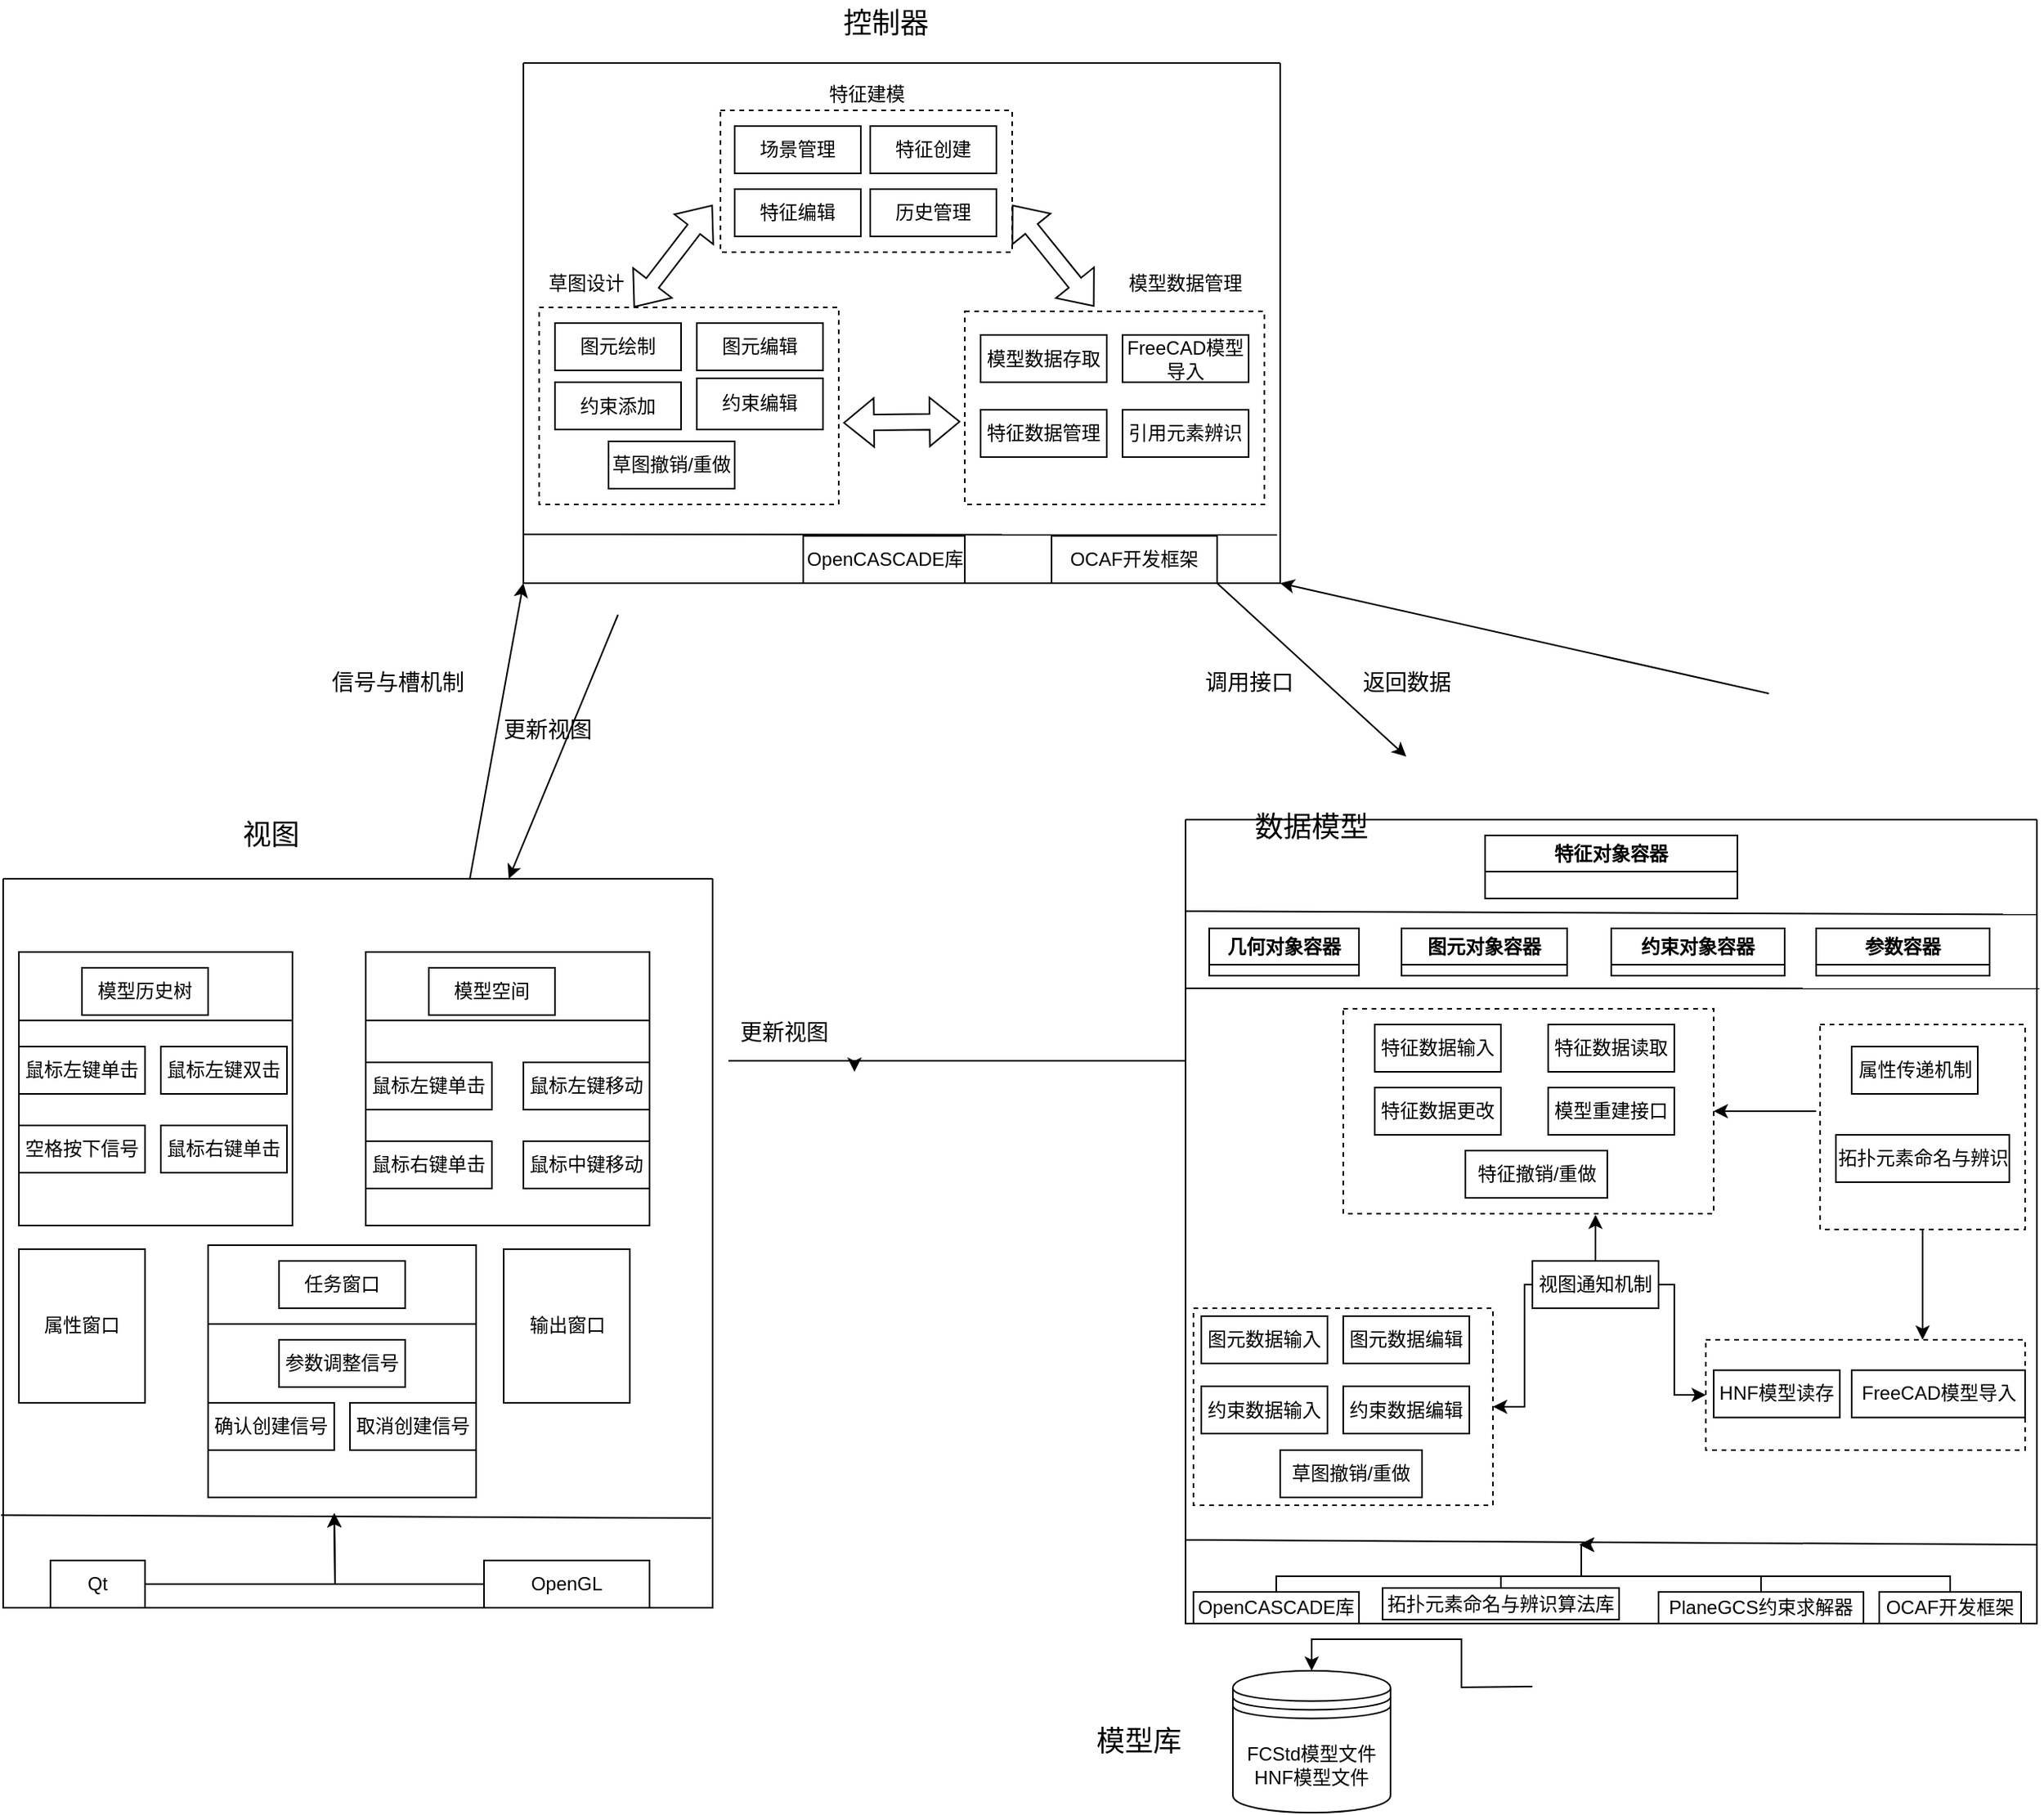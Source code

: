 <mxfile version="22.1.17" type="github">
  <diagram name="第 1 页" id="5badEJanhhTlUeLxTdYi">
    <mxGraphModel dx="2367" dy="1862" grid="1" gridSize="10" guides="1" tooltips="1" connect="1" arrows="1" fold="1" page="1" pageScale="1" pageWidth="827" pageHeight="1169" math="0" shadow="0">
      <root>
        <mxCell id="0" />
        <mxCell id="1" parent="0" />
        <mxCell id="2F7c7GaDgsHqWVN50e-c-2" value="" style="swimlane;startSize=0;" parent="1" vertex="1">
          <mxGeometry x="-50" y="537.5" width="450" height="462.5" as="geometry">
            <mxRectangle x="70" y="400" width="50" height="40" as="alternateBounds" />
          </mxGeometry>
        </mxCell>
        <mxCell id="2F7c7GaDgsHqWVN50e-c-10" value="输出窗口" style="rounded=0;whiteSpace=wrap;html=1;" parent="2F7c7GaDgsHqWVN50e-c-2" vertex="1">
          <mxGeometry x="317.5" y="235" width="80" height="97.5" as="geometry" />
        </mxCell>
        <mxCell id="2F7c7GaDgsHqWVN50e-c-117" value="Qt" style="rounded=0;whiteSpace=wrap;html=1;" parent="2F7c7GaDgsHqWVN50e-c-2" vertex="1">
          <mxGeometry x="30" y="432.5" width="60" height="30" as="geometry" />
        </mxCell>
        <mxCell id="2F7c7GaDgsHqWVN50e-c-118" value="OpenGL" style="rounded=0;whiteSpace=wrap;html=1;" parent="2F7c7GaDgsHqWVN50e-c-2" vertex="1">
          <mxGeometry x="305" y="432.5" width="105" height="30" as="geometry" />
        </mxCell>
        <mxCell id="QI9Zr6lK3Zr6trMXwhjR-2" value="属性窗口" style="rounded=0;whiteSpace=wrap;html=1;" parent="2F7c7GaDgsHqWVN50e-c-2" vertex="1">
          <mxGeometry x="10" y="235" width="80" height="97.5" as="geometry" />
        </mxCell>
        <mxCell id="TGpihLxyfp2Zj1cKf1YJ-5" value="" style="whiteSpace=wrap;html=1;aspect=fixed;" vertex="1" parent="2F7c7GaDgsHqWVN50e-c-2">
          <mxGeometry x="10" y="46.5" width="173.5" height="173.5" as="geometry" />
        </mxCell>
        <mxCell id="2F7c7GaDgsHqWVN50e-c-9" value="模型历史树" style="rounded=0;whiteSpace=wrap;html=1;" parent="2F7c7GaDgsHqWVN50e-c-2" vertex="1">
          <mxGeometry x="50" y="56.5" width="80" height="30" as="geometry" />
        </mxCell>
        <mxCell id="TGpihLxyfp2Zj1cKf1YJ-6" value="鼠标左键单击" style="rounded=0;whiteSpace=wrap;html=1;" vertex="1" parent="2F7c7GaDgsHqWVN50e-c-2">
          <mxGeometry x="10" y="106.5" width="80" height="30" as="geometry" />
        </mxCell>
        <mxCell id="TGpihLxyfp2Zj1cKf1YJ-7" value="鼠标左键双击" style="rounded=0;whiteSpace=wrap;html=1;" vertex="1" parent="2F7c7GaDgsHqWVN50e-c-2">
          <mxGeometry x="100" y="106.5" width="80" height="30" as="geometry" />
        </mxCell>
        <mxCell id="TGpihLxyfp2Zj1cKf1YJ-8" value="空格按下信号" style="rounded=0;whiteSpace=wrap;html=1;" vertex="1" parent="2F7c7GaDgsHqWVN50e-c-2">
          <mxGeometry x="10" y="156.5" width="80" height="30" as="geometry" />
        </mxCell>
        <mxCell id="TGpihLxyfp2Zj1cKf1YJ-9" value="鼠标右键单击" style="rounded=0;whiteSpace=wrap;html=1;" vertex="1" parent="2F7c7GaDgsHqWVN50e-c-2">
          <mxGeometry x="100" y="156.5" width="80" height="30" as="geometry" />
        </mxCell>
        <mxCell id="TGpihLxyfp2Zj1cKf1YJ-10" value="" style="endArrow=none;html=1;rounded=0;exitX=0;exitY=0.25;exitDx=0;exitDy=0;entryX=1;entryY=0.25;entryDx=0;entryDy=0;" edge="1" parent="2F7c7GaDgsHqWVN50e-c-2" source="TGpihLxyfp2Zj1cKf1YJ-5" target="TGpihLxyfp2Zj1cKf1YJ-5">
          <mxGeometry width="50" height="50" relative="1" as="geometry">
            <mxPoint x="60" y="146.5" as="sourcePoint" />
            <mxPoint x="110" y="96.5" as="targetPoint" />
          </mxGeometry>
        </mxCell>
        <mxCell id="TGpihLxyfp2Zj1cKf1YJ-14" value="" style="rounded=0;whiteSpace=wrap;html=1;" vertex="1" parent="2F7c7GaDgsHqWVN50e-c-2">
          <mxGeometry x="230" y="46.5" width="180" height="173.5" as="geometry" />
        </mxCell>
        <mxCell id="2F7c7GaDgsHqWVN50e-c-8" value="模型空间" style="rounded=0;whiteSpace=wrap;html=1;" parent="2F7c7GaDgsHqWVN50e-c-2" vertex="1">
          <mxGeometry x="270" y="56.5" width="80" height="30" as="geometry" />
        </mxCell>
        <mxCell id="TGpihLxyfp2Zj1cKf1YJ-16" value="鼠标左键单击" style="rounded=0;whiteSpace=wrap;html=1;" vertex="1" parent="2F7c7GaDgsHqWVN50e-c-2">
          <mxGeometry x="230" y="116.5" width="80" height="30" as="geometry" />
        </mxCell>
        <mxCell id="TGpihLxyfp2Zj1cKf1YJ-17" value="鼠标右键单击" style="rounded=0;whiteSpace=wrap;html=1;" vertex="1" parent="2F7c7GaDgsHqWVN50e-c-2">
          <mxGeometry x="230" y="166.5" width="80" height="30" as="geometry" />
        </mxCell>
        <mxCell id="TGpihLxyfp2Zj1cKf1YJ-25" value="鼠标左键移动" style="rounded=0;whiteSpace=wrap;html=1;" vertex="1" parent="2F7c7GaDgsHqWVN50e-c-2">
          <mxGeometry x="330" y="116.5" width="80" height="30" as="geometry" />
        </mxCell>
        <mxCell id="TGpihLxyfp2Zj1cKf1YJ-26" value="鼠标中键移动" style="rounded=0;whiteSpace=wrap;html=1;" vertex="1" parent="2F7c7GaDgsHqWVN50e-c-2">
          <mxGeometry x="330" y="166.5" width="80" height="30" as="geometry" />
        </mxCell>
        <mxCell id="TGpihLxyfp2Zj1cKf1YJ-29" value="" style="endArrow=none;html=1;rounded=0;exitX=1;exitY=0.25;exitDx=0;exitDy=0;entryX=0;entryY=0.25;entryDx=0;entryDy=0;" edge="1" parent="2F7c7GaDgsHqWVN50e-c-2" source="TGpihLxyfp2Zj1cKf1YJ-14" target="TGpihLxyfp2Zj1cKf1YJ-14">
          <mxGeometry width="50" height="50" relative="1" as="geometry">
            <mxPoint x="270" y="145.789" as="sourcePoint" />
            <mxPoint x="270" y="95.789" as="targetPoint" />
          </mxGeometry>
        </mxCell>
        <mxCell id="TGpihLxyfp2Zj1cKf1YJ-19" value="" style="rounded=0;whiteSpace=wrap;html=1;" vertex="1" parent="2F7c7GaDgsHqWVN50e-c-2">
          <mxGeometry x="130" y="232.5" width="170" height="160" as="geometry" />
        </mxCell>
        <mxCell id="2F7c7GaDgsHqWVN50e-c-11" value="任务窗口" style="rounded=0;whiteSpace=wrap;html=1;" parent="2F7c7GaDgsHqWVN50e-c-2" vertex="1">
          <mxGeometry x="175" y="242.5" width="80" height="30" as="geometry" />
        </mxCell>
        <mxCell id="TGpihLxyfp2Zj1cKf1YJ-20" value="" style="endArrow=none;html=1;rounded=0;exitX=0;exitY=0.5;exitDx=0;exitDy=0;entryX=1;entryY=0.5;entryDx=0;entryDy=0;" edge="1" parent="2F7c7GaDgsHqWVN50e-c-2">
          <mxGeometry width="50" height="50" relative="1" as="geometry">
            <mxPoint x="130.0" y="282.5" as="sourcePoint" />
            <mxPoint x="300.0" y="282.5" as="targetPoint" />
          </mxGeometry>
        </mxCell>
        <mxCell id="TGpihLxyfp2Zj1cKf1YJ-22" value="参数调整信号" style="rounded=0;whiteSpace=wrap;html=1;" vertex="1" parent="2F7c7GaDgsHqWVN50e-c-2">
          <mxGeometry x="175" y="292.5" width="80" height="30" as="geometry" />
        </mxCell>
        <mxCell id="TGpihLxyfp2Zj1cKf1YJ-23" value="确认创建信号" style="rounded=0;whiteSpace=wrap;html=1;" vertex="1" parent="2F7c7GaDgsHqWVN50e-c-2">
          <mxGeometry x="130" y="332.5" width="80" height="30" as="geometry" />
        </mxCell>
        <mxCell id="TGpihLxyfp2Zj1cKf1YJ-24" value="取消创建信号" style="rounded=0;whiteSpace=wrap;html=1;" vertex="1" parent="2F7c7GaDgsHqWVN50e-c-2">
          <mxGeometry x="220" y="332.5" width="80" height="30" as="geometry" />
        </mxCell>
        <mxCell id="TGpihLxyfp2Zj1cKf1YJ-37" value="" style="endArrow=classic;html=1;rounded=0;exitX=1;exitY=0.5;exitDx=0;exitDy=0;edgeStyle=orthogonalEdgeStyle;" edge="1" parent="2F7c7GaDgsHqWVN50e-c-2" source="2F7c7GaDgsHqWVN50e-c-117">
          <mxGeometry width="50" height="50" relative="1" as="geometry">
            <mxPoint x="120" y="472.5" as="sourcePoint" />
            <mxPoint x="210" y="402.5" as="targetPoint" />
          </mxGeometry>
        </mxCell>
        <mxCell id="2F7c7GaDgsHqWVN50e-c-3" value="" style="swimlane;startSize=0;" parent="1" vertex="1">
          <mxGeometry x="280" y="20" width="480" height="330" as="geometry">
            <mxRectangle x="10" y="300" width="50" height="40" as="alternateBounds" />
          </mxGeometry>
        </mxCell>
        <mxCell id="2F7c7GaDgsHqWVN50e-c-57" value="" style="rounded=0;whiteSpace=wrap;html=1;dashed=1;" parent="2F7c7GaDgsHqWVN50e-c-3" vertex="1">
          <mxGeometry x="125" y="30" width="185" height="90" as="geometry" />
        </mxCell>
        <mxCell id="2F7c7GaDgsHqWVN50e-c-58" value="场景管理" style="rounded=0;whiteSpace=wrap;html=1;" parent="2F7c7GaDgsHqWVN50e-c-3" vertex="1">
          <mxGeometry x="134" y="40" width="80" height="30" as="geometry" />
        </mxCell>
        <mxCell id="2F7c7GaDgsHqWVN50e-c-59" value="历史管理" style="rounded=0;whiteSpace=wrap;html=1;" parent="2F7c7GaDgsHqWVN50e-c-3" vertex="1">
          <mxGeometry x="220" y="80" width="80" height="30" as="geometry" />
        </mxCell>
        <mxCell id="2F7c7GaDgsHqWVN50e-c-60" value="特征创建" style="rounded=0;whiteSpace=wrap;html=1;" parent="2F7c7GaDgsHqWVN50e-c-3" vertex="1">
          <mxGeometry x="220" y="40" width="80" height="30" as="geometry" />
        </mxCell>
        <mxCell id="2F7c7GaDgsHqWVN50e-c-61" value="特征编辑" style="rounded=0;whiteSpace=wrap;html=1;" parent="2F7c7GaDgsHqWVN50e-c-3" vertex="1">
          <mxGeometry x="134" y="80" width="80" height="30" as="geometry" />
        </mxCell>
        <mxCell id="2F7c7GaDgsHqWVN50e-c-70" value="草图设计" style="text;html=1;strokeColor=none;fillColor=none;align=center;verticalAlign=middle;whiteSpace=wrap;rounded=0;" parent="2F7c7GaDgsHqWVN50e-c-3" vertex="1">
          <mxGeometry x="10" y="125" width="60" height="30" as="geometry" />
        </mxCell>
        <mxCell id="2F7c7GaDgsHqWVN50e-c-71" value="模型数据管理" style="text;html=1;strokeColor=none;fillColor=none;align=center;verticalAlign=middle;whiteSpace=wrap;rounded=0;" parent="2F7c7GaDgsHqWVN50e-c-3" vertex="1">
          <mxGeometry x="380" y="125" width="80" height="30" as="geometry" />
        </mxCell>
        <mxCell id="2F7c7GaDgsHqWVN50e-c-72" value="特征建模" style="text;html=1;strokeColor=none;fillColor=none;align=center;verticalAlign=middle;whiteSpace=wrap;rounded=0;" parent="2F7c7GaDgsHqWVN50e-c-3" vertex="1">
          <mxGeometry x="177.5" width="80" height="40" as="geometry" />
        </mxCell>
        <mxCell id="2F7c7GaDgsHqWVN50e-c-62" value="" style="rounded=0;whiteSpace=wrap;html=1;dashed=1;" parent="2F7c7GaDgsHqWVN50e-c-3" vertex="1">
          <mxGeometry x="10" y="155" width="190" height="125" as="geometry" />
        </mxCell>
        <mxCell id="2F7c7GaDgsHqWVN50e-c-64" value="图元绘制" style="rounded=0;whiteSpace=wrap;html=1;" parent="2F7c7GaDgsHqWVN50e-c-3" vertex="1">
          <mxGeometry x="20" y="165" width="80" height="30" as="geometry" />
        </mxCell>
        <mxCell id="2F7c7GaDgsHqWVN50e-c-66" value="图元编辑" style="rounded=0;whiteSpace=wrap;html=1;" parent="2F7c7GaDgsHqWVN50e-c-3" vertex="1">
          <mxGeometry x="110" y="165" width="80" height="30" as="geometry" />
        </mxCell>
        <mxCell id="2F7c7GaDgsHqWVN50e-c-65" value="约束添加" style="rounded=0;whiteSpace=wrap;html=1;" parent="2F7c7GaDgsHqWVN50e-c-3" vertex="1">
          <mxGeometry x="20" y="202.5" width="80" height="30" as="geometry" />
        </mxCell>
        <mxCell id="2F7c7GaDgsHqWVN50e-c-67" value="约束编辑" style="rounded=0;whiteSpace=wrap;html=1;" parent="2F7c7GaDgsHqWVN50e-c-3" vertex="1">
          <mxGeometry x="110" y="200" width="80" height="32.5" as="geometry" />
        </mxCell>
        <mxCell id="2F7c7GaDgsHqWVN50e-c-96" value="草图撤销/重做" style="rounded=0;whiteSpace=wrap;html=1;" parent="2F7c7GaDgsHqWVN50e-c-3" vertex="1">
          <mxGeometry x="54" y="240" width="80" height="30" as="geometry" />
        </mxCell>
        <mxCell id="2F7c7GaDgsHqWVN50e-c-63" value="" style="rounded=0;whiteSpace=wrap;html=1;dashed=1;" parent="2F7c7GaDgsHqWVN50e-c-3" vertex="1">
          <mxGeometry x="280" y="157.5" width="190" height="122.5" as="geometry" />
        </mxCell>
        <mxCell id="2F7c7GaDgsHqWVN50e-c-68" value="模型数据存取" style="rounded=0;whiteSpace=wrap;html=1;" parent="2F7c7GaDgsHqWVN50e-c-3" vertex="1">
          <mxGeometry x="290" y="172.5" width="80" height="30" as="geometry" />
        </mxCell>
        <mxCell id="2F7c7GaDgsHqWVN50e-c-69" value="FreeCAD模型导入" style="rounded=0;whiteSpace=wrap;html=1;" parent="2F7c7GaDgsHqWVN50e-c-3" vertex="1">
          <mxGeometry x="380" y="172.5" width="80" height="30" as="geometry" />
        </mxCell>
        <mxCell id="2F7c7GaDgsHqWVN50e-c-100" style="edgeStyle=orthogonalEdgeStyle;rounded=0;orthogonalLoop=1;jettySize=auto;html=1;exitX=0.5;exitY=1;exitDx=0;exitDy=0;" parent="2F7c7GaDgsHqWVN50e-c-3" source="2F7c7GaDgsHqWVN50e-c-66" target="2F7c7GaDgsHqWVN50e-c-66" edge="1">
          <mxGeometry relative="1" as="geometry" />
        </mxCell>
        <mxCell id="2F7c7GaDgsHqWVN50e-c-101" value="特征数据管理" style="rounded=0;whiteSpace=wrap;html=1;" parent="2F7c7GaDgsHqWVN50e-c-3" vertex="1">
          <mxGeometry x="290" y="220" width="80" height="30" as="geometry" />
        </mxCell>
        <mxCell id="2F7c7GaDgsHqWVN50e-c-102" value="引用元素辨识" style="rounded=0;whiteSpace=wrap;html=1;" parent="2F7c7GaDgsHqWVN50e-c-3" vertex="1">
          <mxGeometry x="380" y="220" width="80" height="30" as="geometry" />
        </mxCell>
        <mxCell id="2F7c7GaDgsHqWVN50e-c-112" value="OpenCASCADE库" style="rounded=0;whiteSpace=wrap;html=1;" parent="2F7c7GaDgsHqWVN50e-c-3" vertex="1">
          <mxGeometry x="177.5" y="300" width="102.5" height="30" as="geometry" />
        </mxCell>
        <mxCell id="2F7c7GaDgsHqWVN50e-c-113" value="OCAF开发框架" style="rounded=0;whiteSpace=wrap;html=1;" parent="2F7c7GaDgsHqWVN50e-c-3" vertex="1">
          <mxGeometry x="335" y="300" width="105" height="30" as="geometry" />
        </mxCell>
        <mxCell id="2F7c7GaDgsHqWVN50e-c-122" value="" style="shape=flexArrow;endArrow=classic;startArrow=classic;html=1;rounded=0;exitX=1.015;exitY=0.586;exitDx=0;exitDy=0;exitPerimeter=0;entryX=-0.015;entryY=0.571;entryDx=0;entryDy=0;entryPerimeter=0;" parent="2F7c7GaDgsHqWVN50e-c-3" source="2F7c7GaDgsHqWVN50e-c-62" target="2F7c7GaDgsHqWVN50e-c-63" edge="1">
          <mxGeometry width="100" height="100" relative="1" as="geometry">
            <mxPoint x="200" y="250" as="sourcePoint" />
            <mxPoint x="300" y="150" as="targetPoint" />
          </mxGeometry>
        </mxCell>
        <mxCell id="2F7c7GaDgsHqWVN50e-c-123" value="" style="shape=flexArrow;endArrow=classic;startArrow=classic;html=1;rounded=0;exitX=0.432;exitY=-0.024;exitDx=0;exitDy=0;exitPerimeter=0;entryX=1;entryY=0.667;entryDx=0;entryDy=0;entryPerimeter=0;" parent="2F7c7GaDgsHqWVN50e-c-3" source="2F7c7GaDgsHqWVN50e-c-63" target="2F7c7GaDgsHqWVN50e-c-57" edge="1">
          <mxGeometry width="100" height="100" relative="1" as="geometry">
            <mxPoint x="340" y="170" as="sourcePoint" />
            <mxPoint x="320" y="100" as="targetPoint" />
          </mxGeometry>
        </mxCell>
        <mxCell id="2F7c7GaDgsHqWVN50e-c-124" value="" style="shape=flexArrow;endArrow=classic;startArrow=classic;html=1;rounded=0;exitX=1;exitY=1;exitDx=0;exitDy=0;" parent="2F7c7GaDgsHqWVN50e-c-3" source="2F7c7GaDgsHqWVN50e-c-70" edge="1">
          <mxGeometry width="100" height="100" relative="1" as="geometry">
            <mxPoint x="20" y="190" as="sourcePoint" />
            <mxPoint x="120" y="90" as="targetPoint" />
          </mxGeometry>
        </mxCell>
        <mxCell id="2F7c7GaDgsHqWVN50e-c-121" style="edgeStyle=orthogonalEdgeStyle;rounded=0;orthogonalLoop=1;jettySize=auto;html=1;entryX=0.5;entryY=0;entryDx=0;entryDy=0;" parent="1" target="2F7c7GaDgsHqWVN50e-c-33" edge="1">
          <mxGeometry relative="1" as="geometry">
            <mxPoint x="920" y="1050" as="sourcePoint" />
          </mxGeometry>
        </mxCell>
        <mxCell id="2F7c7GaDgsHqWVN50e-c-4" value="" style="swimlane;startSize=0;" parent="1" vertex="1">
          <mxGeometry x="700" y="500" width="540" height="510" as="geometry">
            <mxRectangle x="10" y="300" width="50" height="40" as="alternateBounds" />
          </mxGeometry>
        </mxCell>
        <mxCell id="2F7c7GaDgsHqWVN50e-c-32" value="特征对象容器" style="swimlane;whiteSpace=wrap;html=1;" parent="2F7c7GaDgsHqWVN50e-c-4" vertex="1">
          <mxGeometry x="190" y="10" width="160" height="40" as="geometry" />
        </mxCell>
        <mxCell id="TGpihLxyfp2Zj1cKf1YJ-104" style="edgeStyle=orthogonalEdgeStyle;rounded=0;orthogonalLoop=1;jettySize=auto;html=1;" edge="1" parent="2F7c7GaDgsHqWVN50e-c-4" source="2F7c7GaDgsHqWVN50e-c-114">
          <mxGeometry relative="1" as="geometry">
            <mxPoint x="250.0" y="460" as="targetPoint" />
            <Array as="points">
              <mxPoint x="200" y="480" />
              <mxPoint x="251" y="480" />
              <mxPoint x="251" y="460" />
            </Array>
          </mxGeometry>
        </mxCell>
        <mxCell id="2F7c7GaDgsHqWVN50e-c-114" value="拓扑元素命名与辨识算法库" style="rounded=0;whiteSpace=wrap;html=1;" parent="2F7c7GaDgsHqWVN50e-c-4" vertex="1">
          <mxGeometry x="125" y="487.5" width="150" height="20" as="geometry" />
        </mxCell>
        <mxCell id="TGpihLxyfp2Zj1cKf1YJ-100" style="edgeStyle=orthogonalEdgeStyle;rounded=0;orthogonalLoop=1;jettySize=auto;html=1;" edge="1" parent="2F7c7GaDgsHqWVN50e-c-4" source="2F7c7GaDgsHqWVN50e-c-115">
          <mxGeometry relative="1" as="geometry">
            <mxPoint x="250.0" y="460" as="targetPoint" />
            <Array as="points">
              <mxPoint x="57" y="480" />
              <mxPoint x="251" y="480" />
              <mxPoint x="251" y="460" />
            </Array>
          </mxGeometry>
        </mxCell>
        <mxCell id="2F7c7GaDgsHqWVN50e-c-115" value="OpenCASCADE库" style="rounded=0;whiteSpace=wrap;html=1;" parent="2F7c7GaDgsHqWVN50e-c-4" vertex="1">
          <mxGeometry x="5" y="490" width="105" height="20" as="geometry" />
        </mxCell>
        <mxCell id="TGpihLxyfp2Zj1cKf1YJ-102" style="edgeStyle=orthogonalEdgeStyle;rounded=0;orthogonalLoop=1;jettySize=auto;html=1;" edge="1" parent="2F7c7GaDgsHqWVN50e-c-4" source="2F7c7GaDgsHqWVN50e-c-116">
          <mxGeometry relative="1" as="geometry">
            <mxPoint x="250.0" y="460" as="targetPoint" />
            <Array as="points">
              <mxPoint x="485" y="480" />
              <mxPoint x="251" y="480" />
              <mxPoint x="251" y="460" />
            </Array>
          </mxGeometry>
        </mxCell>
        <mxCell id="2F7c7GaDgsHqWVN50e-c-116" value="OCAF开发框架" style="rounded=0;whiteSpace=wrap;html=1;" parent="2F7c7GaDgsHqWVN50e-c-4" vertex="1">
          <mxGeometry x="440" y="490" width="90" height="20" as="geometry" />
        </mxCell>
        <mxCell id="TGpihLxyfp2Zj1cKf1YJ-103" style="edgeStyle=orthogonalEdgeStyle;rounded=0;orthogonalLoop=1;jettySize=auto;html=1;" edge="1" parent="2F7c7GaDgsHqWVN50e-c-4" source="2F7c7GaDgsHqWVN50e-c-111">
          <mxGeometry relative="1" as="geometry">
            <mxPoint x="250.0" y="460" as="targetPoint" />
            <Array as="points">
              <mxPoint x="365" y="480" />
              <mxPoint x="251" y="480" />
              <mxPoint x="251" y="460" />
            </Array>
          </mxGeometry>
        </mxCell>
        <mxCell id="2F7c7GaDgsHqWVN50e-c-111" value="PlaneGCS约束求解器" style="rounded=0;whiteSpace=wrap;html=1;" parent="2F7c7GaDgsHqWVN50e-c-4" vertex="1">
          <mxGeometry x="300" y="490" width="130" height="20" as="geometry" />
        </mxCell>
        <mxCell id="TGpihLxyfp2Zj1cKf1YJ-62" value="几何对象容器" style="swimlane;whiteSpace=wrap;html=1;" vertex="1" parent="2F7c7GaDgsHqWVN50e-c-4">
          <mxGeometry x="15" y="69" width="95" height="30" as="geometry" />
        </mxCell>
        <mxCell id="TGpihLxyfp2Zj1cKf1YJ-63" value="图元对象容器" style="swimlane;whiteSpace=wrap;html=1;startSize=23;" vertex="1" parent="2F7c7GaDgsHqWVN50e-c-4">
          <mxGeometry x="137" y="69" width="105" height="30" as="geometry" />
        </mxCell>
        <mxCell id="TGpihLxyfp2Zj1cKf1YJ-64" value="约束对象容器" style="swimlane;whiteSpace=wrap;html=1;startSize=23;" vertex="1" parent="2F7c7GaDgsHqWVN50e-c-4">
          <mxGeometry x="270" y="69" width="110" height="30" as="geometry" />
        </mxCell>
        <mxCell id="TGpihLxyfp2Zj1cKf1YJ-65" value="参数容器" style="swimlane;whiteSpace=wrap;html=1;startSize=23;" vertex="1" parent="2F7c7GaDgsHqWVN50e-c-4">
          <mxGeometry x="400" y="69" width="110" height="30" as="geometry" />
        </mxCell>
        <mxCell id="TGpihLxyfp2Zj1cKf1YJ-48" value="" style="rounded=0;whiteSpace=wrap;html=1;dashed=1;" vertex="1" parent="2F7c7GaDgsHqWVN50e-c-4">
          <mxGeometry x="100" y="120" width="235" height="130" as="geometry" />
        </mxCell>
        <mxCell id="TGpihLxyfp2Zj1cKf1YJ-49" value="特征数据输入" style="rounded=0;whiteSpace=wrap;html=1;" vertex="1" parent="2F7c7GaDgsHqWVN50e-c-4">
          <mxGeometry x="120" y="130" width="80" height="30" as="geometry" />
        </mxCell>
        <mxCell id="TGpihLxyfp2Zj1cKf1YJ-50" value="特征数据读取" style="rounded=0;whiteSpace=wrap;html=1;" vertex="1" parent="2F7c7GaDgsHqWVN50e-c-4">
          <mxGeometry x="230" y="130" width="80" height="30" as="geometry" />
        </mxCell>
        <mxCell id="TGpihLxyfp2Zj1cKf1YJ-51" value="特征数据更改" style="rounded=0;whiteSpace=wrap;html=1;" vertex="1" parent="2F7c7GaDgsHqWVN50e-c-4">
          <mxGeometry x="120" y="170" width="80" height="30" as="geometry" />
        </mxCell>
        <mxCell id="TGpihLxyfp2Zj1cKf1YJ-52" value="模型重建接口" style="rounded=0;whiteSpace=wrap;html=1;" vertex="1" parent="2F7c7GaDgsHqWVN50e-c-4">
          <mxGeometry x="230" y="170" width="80" height="30" as="geometry" />
        </mxCell>
        <mxCell id="TGpihLxyfp2Zj1cKf1YJ-53" value="特征撤销/重做" style="rounded=0;whiteSpace=wrap;html=1;" vertex="1" parent="2F7c7GaDgsHqWVN50e-c-4">
          <mxGeometry x="177.5" y="210" width="90" height="30" as="geometry" />
        </mxCell>
        <mxCell id="TGpihLxyfp2Zj1cKf1YJ-41" value="" style="rounded=0;whiteSpace=wrap;html=1;dashed=1;" vertex="1" parent="2F7c7GaDgsHqWVN50e-c-4">
          <mxGeometry x="5" y="310" width="190" height="125" as="geometry" />
        </mxCell>
        <mxCell id="TGpihLxyfp2Zj1cKf1YJ-42" value="图元数据输入" style="rounded=0;whiteSpace=wrap;html=1;" vertex="1" parent="2F7c7GaDgsHqWVN50e-c-4">
          <mxGeometry x="10" y="315" width="80" height="30" as="geometry" />
        </mxCell>
        <mxCell id="TGpihLxyfp2Zj1cKf1YJ-43" value="图元数据编辑" style="rounded=0;whiteSpace=wrap;html=1;" vertex="1" parent="2F7c7GaDgsHqWVN50e-c-4">
          <mxGeometry x="100" y="315" width="80" height="30" as="geometry" />
        </mxCell>
        <mxCell id="TGpihLxyfp2Zj1cKf1YJ-44" value="约束数据编辑" style="rounded=0;whiteSpace=wrap;html=1;" vertex="1" parent="2F7c7GaDgsHqWVN50e-c-4">
          <mxGeometry x="100" y="359.5" width="80" height="30" as="geometry" />
        </mxCell>
        <mxCell id="TGpihLxyfp2Zj1cKf1YJ-45" value="约束数据输入" style="rounded=0;whiteSpace=wrap;html=1;" vertex="1" parent="2F7c7GaDgsHqWVN50e-c-4">
          <mxGeometry x="10" y="359.5" width="80" height="30" as="geometry" />
        </mxCell>
        <mxCell id="TGpihLxyfp2Zj1cKf1YJ-46" value="草图撤销/重做" style="rounded=0;whiteSpace=wrap;html=1;" vertex="1" parent="2F7c7GaDgsHqWVN50e-c-4">
          <mxGeometry x="60" y="400" width="90" height="30" as="geometry" />
        </mxCell>
        <mxCell id="TGpihLxyfp2Zj1cKf1YJ-54" value="" style="rounded=0;whiteSpace=wrap;html=1;dashed=1;" vertex="1" parent="2F7c7GaDgsHqWVN50e-c-4">
          <mxGeometry x="330" y="330" width="202.5" height="70" as="geometry" />
        </mxCell>
        <mxCell id="2F7c7GaDgsHqWVN50e-c-24" value="HNF模型读存" style="rounded=0;whiteSpace=wrap;html=1;" parent="2F7c7GaDgsHqWVN50e-c-4" vertex="1">
          <mxGeometry x="335" y="349.31" width="80" height="30" as="geometry" />
        </mxCell>
        <mxCell id="2F7c7GaDgsHqWVN50e-c-26" value="FreeCAD模型导入" style="rounded=0;whiteSpace=wrap;html=1;" parent="2F7c7GaDgsHqWVN50e-c-4" vertex="1">
          <mxGeometry x="422.5" y="349.31" width="110" height="30" as="geometry" />
        </mxCell>
        <mxCell id="TGpihLxyfp2Zj1cKf1YJ-91" style="edgeStyle=orthogonalEdgeStyle;rounded=0;orthogonalLoop=1;jettySize=auto;html=1;entryX=1;entryY=0.5;entryDx=0;entryDy=0;" edge="1" parent="2F7c7GaDgsHqWVN50e-c-4" source="2F7c7GaDgsHqWVN50e-c-23" target="TGpihLxyfp2Zj1cKf1YJ-41">
          <mxGeometry relative="1" as="geometry">
            <Array as="points">
              <mxPoint x="215" y="295" />
              <mxPoint x="215" y="373" />
            </Array>
          </mxGeometry>
        </mxCell>
        <mxCell id="TGpihLxyfp2Zj1cKf1YJ-95" style="edgeStyle=orthogonalEdgeStyle;rounded=0;orthogonalLoop=1;jettySize=auto;html=1;entryX=0;entryY=0.5;entryDx=0;entryDy=0;" edge="1" parent="2F7c7GaDgsHqWVN50e-c-4" source="2F7c7GaDgsHqWVN50e-c-23" target="TGpihLxyfp2Zj1cKf1YJ-54">
          <mxGeometry relative="1" as="geometry">
            <Array as="points">
              <mxPoint x="310" y="295" />
              <mxPoint x="310" y="365" />
            </Array>
          </mxGeometry>
        </mxCell>
        <mxCell id="2F7c7GaDgsHqWVN50e-c-23" value="视图通知机制" style="rounded=0;whiteSpace=wrap;html=1;" parent="2F7c7GaDgsHqWVN50e-c-4" vertex="1">
          <mxGeometry x="220" y="280" width="80" height="30" as="geometry" />
        </mxCell>
        <mxCell id="TGpihLxyfp2Zj1cKf1YJ-84" value="" style="rounded=0;whiteSpace=wrap;html=1;dashed=1;" vertex="1" parent="2F7c7GaDgsHqWVN50e-c-4">
          <mxGeometry x="402.5" y="130" width="130" height="130" as="geometry" />
        </mxCell>
        <mxCell id="2F7c7GaDgsHqWVN50e-c-21" value="属性传递机制" style="rounded=0;whiteSpace=wrap;html=1;" parent="2F7c7GaDgsHqWVN50e-c-4" vertex="1">
          <mxGeometry x="422.5" y="144" width="80" height="30" as="geometry" />
        </mxCell>
        <mxCell id="2F7c7GaDgsHqWVN50e-c-25" value="拓扑元素命名与辨识" style="rounded=0;whiteSpace=wrap;html=1;" parent="2F7c7GaDgsHqWVN50e-c-4" vertex="1">
          <mxGeometry x="412.5" y="200" width="110" height="30" as="geometry" />
        </mxCell>
        <mxCell id="TGpihLxyfp2Zj1cKf1YJ-86" value="" style="endArrow=classic;html=1;rounded=0;entryX=1;entryY=0.5;entryDx=0;entryDy=0;" edge="1" parent="2F7c7GaDgsHqWVN50e-c-4" target="TGpihLxyfp2Zj1cKf1YJ-48">
          <mxGeometry width="50" height="50" relative="1" as="geometry">
            <mxPoint x="400" y="185" as="sourcePoint" />
            <mxPoint x="680" y="220" as="targetPoint" />
          </mxGeometry>
        </mxCell>
        <mxCell id="TGpihLxyfp2Zj1cKf1YJ-90" style="edgeStyle=orthogonalEdgeStyle;rounded=0;orthogonalLoop=1;jettySize=auto;html=1;entryX=0.681;entryY=1.005;entryDx=0;entryDy=0;entryPerimeter=0;" edge="1" parent="2F7c7GaDgsHqWVN50e-c-4" source="2F7c7GaDgsHqWVN50e-c-23" target="TGpihLxyfp2Zj1cKf1YJ-48">
          <mxGeometry relative="1" as="geometry" />
        </mxCell>
        <mxCell id="TGpihLxyfp2Zj1cKf1YJ-96" style="edgeStyle=orthogonalEdgeStyle;rounded=0;orthogonalLoop=1;jettySize=auto;html=1;entryX=0.679;entryY=0;entryDx=0;entryDy=0;entryPerimeter=0;" edge="1" parent="2F7c7GaDgsHqWVN50e-c-4" source="TGpihLxyfp2Zj1cKf1YJ-84" target="TGpihLxyfp2Zj1cKf1YJ-54">
          <mxGeometry relative="1" as="geometry" />
        </mxCell>
        <mxCell id="2F7c7GaDgsHqWVN50e-c-13" value="&lt;font style=&quot;font-size: 18px;&quot;&gt;视图&lt;/font&gt;" style="text;html=1;strokeColor=none;fillColor=none;align=center;verticalAlign=middle;whiteSpace=wrap;rounded=0;" parent="1" vertex="1">
          <mxGeometry x="90" y="495" width="60" height="30" as="geometry" />
        </mxCell>
        <mxCell id="2F7c7GaDgsHqWVN50e-c-14" value="&lt;font style=&quot;font-size: 18px;&quot;&gt;数据模型&lt;/font&gt;" style="text;html=1;strokeColor=none;fillColor=none;align=center;verticalAlign=middle;whiteSpace=wrap;rounded=0;" parent="1" vertex="1">
          <mxGeometry x="720" y="490" width="120" height="30" as="geometry" />
        </mxCell>
        <mxCell id="2F7c7GaDgsHqWVN50e-c-15" value="&lt;font style=&quot;font-size: 18px;&quot;&gt;控制器&lt;/font&gt;" style="text;html=1;strokeColor=none;fillColor=none;align=center;verticalAlign=middle;whiteSpace=wrap;rounded=0;" parent="1" vertex="1">
          <mxGeometry x="480" y="-20" width="60" height="30" as="geometry" />
        </mxCell>
        <mxCell id="2F7c7GaDgsHqWVN50e-c-33" value="FCStd模型文件&lt;br&gt;HNF模型文件" style="shape=datastore;whiteSpace=wrap;html=1;" parent="1" vertex="1">
          <mxGeometry x="730" y="1040" width="100" height="90" as="geometry" />
        </mxCell>
        <mxCell id="2F7c7GaDgsHqWVN50e-c-34" value="&lt;font style=&quot;font-size: 18px;&quot;&gt;模型库&lt;/font&gt;" style="text;html=1;align=center;verticalAlign=middle;resizable=0;points=[];autosize=1;strokeColor=none;fillColor=none;" parent="1" vertex="1">
          <mxGeometry x="630" y="1065" width="80" height="40" as="geometry" />
        </mxCell>
        <mxCell id="2F7c7GaDgsHqWVN50e-c-37" value="&lt;font style=&quot;font-size: 14px;&quot;&gt;更新视图&lt;/font&gt;" style="text;html=1;align=center;verticalAlign=middle;resizable=0;points=[];autosize=1;strokeColor=none;fillColor=none;" parent="1" vertex="1">
          <mxGeometry x="405" y="620" width="80" height="30" as="geometry" />
        </mxCell>
        <mxCell id="2F7c7GaDgsHqWVN50e-c-108" value="" style="endArrow=none;html=1;rounded=0;entryX=0.996;entryY=0.907;entryDx=0;entryDy=0;entryPerimeter=0;" parent="1" target="2F7c7GaDgsHqWVN50e-c-3" edge="1">
          <mxGeometry width="50" height="50" relative="1" as="geometry">
            <mxPoint x="280" y="319" as="sourcePoint" />
            <mxPoint x="360" y="380" as="targetPoint" />
          </mxGeometry>
        </mxCell>
        <mxCell id="2F7c7GaDgsHqWVN50e-c-126" style="edgeStyle=orthogonalEdgeStyle;rounded=0;orthogonalLoop=1;jettySize=auto;html=1;" parent="1" source="2F7c7GaDgsHqWVN50e-c-4" edge="1">
          <mxGeometry relative="1" as="geometry">
            <Array as="points">
              <mxPoint x="410" y="653" />
              <mxPoint x="410" y="653" />
            </Array>
            <mxPoint x="490" y="660" as="targetPoint" />
          </mxGeometry>
        </mxCell>
        <mxCell id="2F7c7GaDgsHqWVN50e-c-127" value="" style="endArrow=classic;html=1;rounded=0;entryX=1;entryY=1;entryDx=0;entryDy=0;" parent="1" target="2F7c7GaDgsHqWVN50e-c-3" edge="1">
          <mxGeometry width="50" height="50" relative="1" as="geometry">
            <mxPoint x="1070" y="420" as="sourcePoint" />
            <mxPoint x="960" y="450" as="targetPoint" />
          </mxGeometry>
        </mxCell>
        <mxCell id="2F7c7GaDgsHqWVN50e-c-128" value="" style="endArrow=classic;html=1;rounded=0;exitX=1;exitY=1;exitDx=0;exitDy=0;" parent="1" source="2F7c7GaDgsHqWVN50e-c-113" edge="1">
          <mxGeometry width="50" height="50" relative="1" as="geometry">
            <mxPoint x="750" y="450" as="sourcePoint" />
            <mxPoint x="840" y="460" as="targetPoint" />
          </mxGeometry>
        </mxCell>
        <mxCell id="2F7c7GaDgsHqWVN50e-c-129" value="" style="endArrow=classic;html=1;rounded=0;entryX=0;entryY=1;entryDx=0;entryDy=0;exitX=0.658;exitY=-0.001;exitDx=0;exitDy=0;exitPerimeter=0;" parent="1" source="2F7c7GaDgsHqWVN50e-c-2" target="2F7c7GaDgsHqWVN50e-c-3" edge="1">
          <mxGeometry width="50" height="50" relative="1" as="geometry">
            <mxPoint x="170" y="520" as="sourcePoint" />
            <mxPoint x="220" y="470" as="targetPoint" />
          </mxGeometry>
        </mxCell>
        <mxCell id="2F7c7GaDgsHqWVN50e-c-130" value="" style="endArrow=classic;html=1;rounded=0;" parent="1" target="2F7c7GaDgsHqWVN50e-c-2" edge="1">
          <mxGeometry width="50" height="50" relative="1" as="geometry">
            <mxPoint x="340" y="370" as="sourcePoint" />
            <mxPoint x="420" y="440" as="targetPoint" />
          </mxGeometry>
        </mxCell>
        <mxCell id="2F7c7GaDgsHqWVN50e-c-131" value="&lt;font style=&quot;font-size: 14px;&quot;&gt;信号与槽机制&lt;/font&gt;" style="text;html=1;align=center;verticalAlign=middle;resizable=0;points=[];autosize=1;strokeColor=none;fillColor=none;" parent="1" vertex="1">
          <mxGeometry x="145" y="398" width="110" height="30" as="geometry" />
        </mxCell>
        <mxCell id="2F7c7GaDgsHqWVN50e-c-132" value="&lt;font style=&quot;font-size: 14px;&quot;&gt;更新视图&lt;/font&gt;" style="text;html=1;align=center;verticalAlign=middle;resizable=0;points=[];autosize=1;strokeColor=none;fillColor=none;" parent="1" vertex="1">
          <mxGeometry x="255" y="428" width="80" height="30" as="geometry" />
        </mxCell>
        <mxCell id="2F7c7GaDgsHqWVN50e-c-133" value="&lt;font style=&quot;font-size: 14px;&quot;&gt;调用接口&lt;/font&gt;" style="text;html=1;align=center;verticalAlign=middle;resizable=0;points=[];autosize=1;strokeColor=none;fillColor=none;" parent="1" vertex="1">
          <mxGeometry x="700" y="398" width="80" height="30" as="geometry" />
        </mxCell>
        <mxCell id="2F7c7GaDgsHqWVN50e-c-134" value="&lt;font style=&quot;font-size: 14px;&quot;&gt;返回数据&lt;/font&gt;" style="text;html=1;align=center;verticalAlign=middle;resizable=0;points=[];autosize=1;strokeColor=none;fillColor=none;" parent="1" vertex="1">
          <mxGeometry x="800" y="398" width="80" height="30" as="geometry" />
        </mxCell>
        <mxCell id="TGpihLxyfp2Zj1cKf1YJ-38" value="" style="endArrow=none;html=1;rounded=0;exitX=-0.003;exitY=0.873;exitDx=0;exitDy=0;exitPerimeter=0;entryX=0.998;entryY=0.877;entryDx=0;entryDy=0;entryPerimeter=0;" edge="1" parent="1" source="2F7c7GaDgsHqWVN50e-c-2" target="2F7c7GaDgsHqWVN50e-c-2">
          <mxGeometry width="50" height="50" relative="1" as="geometry">
            <mxPoint x="180" y="980" as="sourcePoint" />
            <mxPoint x="230" y="930" as="targetPoint" />
          </mxGeometry>
        </mxCell>
        <mxCell id="TGpihLxyfp2Zj1cKf1YJ-39" value="" style="endArrow=classic;html=1;rounded=0;exitX=0;exitY=0.5;exitDx=0;exitDy=0;edgeStyle=orthogonalEdgeStyle;" edge="1" parent="1" source="2F7c7GaDgsHqWVN50e-c-118">
          <mxGeometry width="50" height="50" relative="1" as="geometry">
            <mxPoint x="50" y="995.5" as="sourcePoint" />
            <mxPoint x="160" y="940" as="targetPoint" />
          </mxGeometry>
        </mxCell>
        <mxCell id="TGpihLxyfp2Zj1cKf1YJ-97" value="" style="endArrow=none;html=1;rounded=0;entryX=1;entryY=0.902;entryDx=0;entryDy=0;entryPerimeter=0;" edge="1" parent="1" target="2F7c7GaDgsHqWVN50e-c-4">
          <mxGeometry width="50" height="50" relative="1" as="geometry">
            <mxPoint x="700" y="957" as="sourcePoint" />
            <mxPoint x="1020" y="940" as="targetPoint" />
          </mxGeometry>
        </mxCell>
        <mxCell id="TGpihLxyfp2Zj1cKf1YJ-98" value="" style="endArrow=none;html=1;rounded=0;entryX=1.003;entryY=0.21;entryDx=0;entryDy=0;entryPerimeter=0;" edge="1" parent="1" target="2F7c7GaDgsHqWVN50e-c-4">
          <mxGeometry width="50" height="50" relative="1" as="geometry">
            <mxPoint x="700" y="607" as="sourcePoint" />
            <mxPoint x="1450" y="520" as="targetPoint" />
          </mxGeometry>
        </mxCell>
        <mxCell id="TGpihLxyfp2Zj1cKf1YJ-105" value="" style="endArrow=none;html=1;rounded=0;exitX=0;exitY=0.114;exitDx=0;exitDy=0;exitPerimeter=0;entryX=1.001;entryY=0.118;entryDx=0;entryDy=0;entryPerimeter=0;" edge="1" parent="1" source="2F7c7GaDgsHqWVN50e-c-4" target="2F7c7GaDgsHqWVN50e-c-4">
          <mxGeometry width="50" height="50" relative="1" as="geometry">
            <mxPoint x="1370" y="610" as="sourcePoint" />
            <mxPoint x="1230" y="560" as="targetPoint" />
          </mxGeometry>
        </mxCell>
      </root>
    </mxGraphModel>
  </diagram>
</mxfile>
